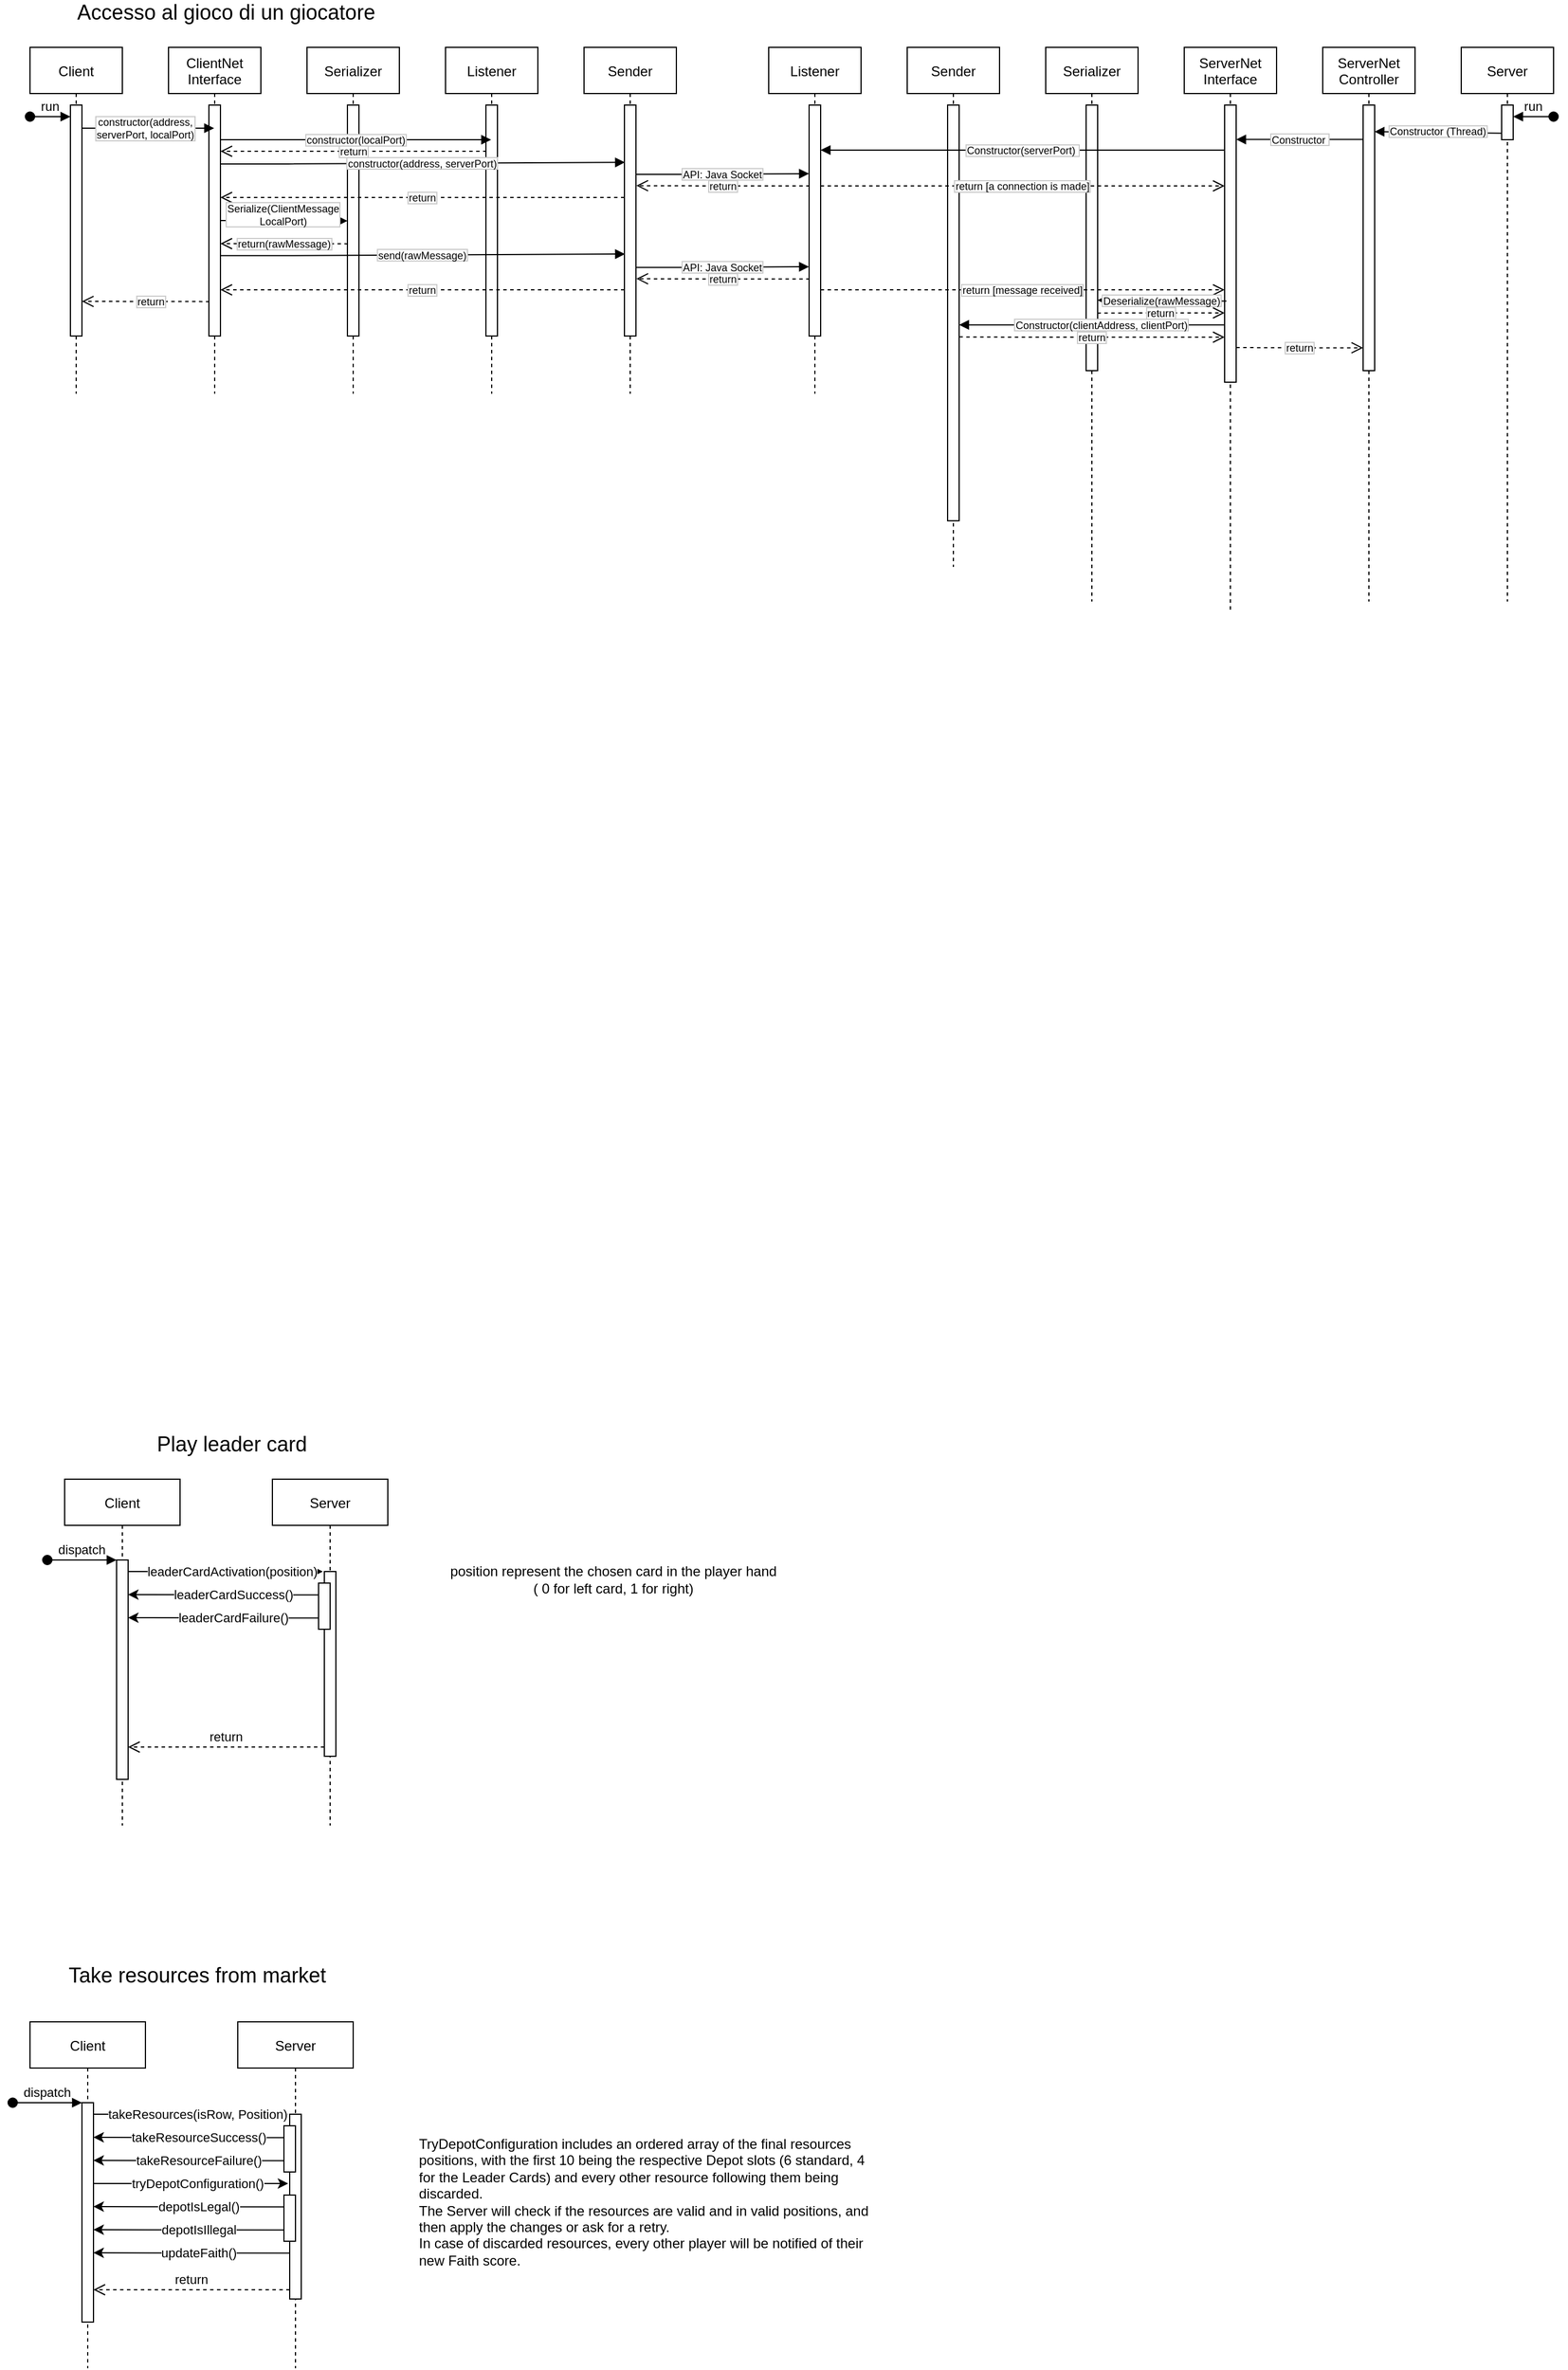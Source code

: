 <mxfile version="14.6.6" type="github">
  <diagram id="kgpKYQtTHZ0yAKxKKP6v" name="Page-1">
    <mxGraphModel dx="824" dy="578" grid="1" gridSize="5" guides="1" tooltips="0" connect="1" arrows="0" fold="1" page="1" pageScale="1" pageWidth="1654" pageHeight="1169" background="none" math="0" shadow="0">
      <root>
        <mxCell id="0" />
        <mxCell id="1" parent="0" />
        <mxCell id="1gG3ntM72JU_8PpS5YJa-1" value="cv" style="endArrow=classic;html=1;fillColor=#FFFFFF;exitX=0;exitY=0.474;exitDx=0;exitDy=0;exitPerimeter=0;entryX=1.048;entryY=0.499;entryDx=0;entryDy=0;entryPerimeter=0;" edge="1" parent="1">
          <mxGeometry width="50" height="50" relative="1" as="geometry">
            <mxPoint x="294.52" y="1440.26" as="sourcePoint" />
            <mxPoint x="125.0" y="1440" as="targetPoint" />
          </mxGeometry>
        </mxCell>
        <mxCell id="1gG3ntM72JU_8PpS5YJa-2" value="leaderCardFailure()" style="edgeLabel;html=1;align=center;verticalAlign=middle;resizable=0;points=[];" vertex="1" connectable="0" parent="1gG3ntM72JU_8PpS5YJa-1">
          <mxGeometry x="0.276" y="1" relative="1" as="geometry">
            <mxPoint x="29.1" y="-1" as="offset" />
          </mxGeometry>
        </mxCell>
        <mxCell id="1gG3ntM72JU_8PpS5YJa-3" value="cv" style="endArrow=classic;html=1;fillColor=#FFFFFF;exitX=0;exitY=0.474;exitDx=0;exitDy=0;exitPerimeter=0;entryX=1.048;entryY=0.499;entryDx=0;entryDy=0;entryPerimeter=0;" edge="1" parent="1">
          <mxGeometry width="50" height="50" relative="1" as="geometry">
            <mxPoint x="294.52" y="1420.26" as="sourcePoint" />
            <mxPoint x="125.0" y="1420" as="targetPoint" />
          </mxGeometry>
        </mxCell>
        <mxCell id="1gG3ntM72JU_8PpS5YJa-4" value="leaderCardSuccess()" style="edgeLabel;html=1;align=center;verticalAlign=middle;resizable=0;points=[];" vertex="1" connectable="0" parent="1gG3ntM72JU_8PpS5YJa-3">
          <mxGeometry x="0.276" y="1" relative="1" as="geometry">
            <mxPoint x="29.1" y="-1" as="offset" />
          </mxGeometry>
        </mxCell>
        <mxCell id="1gG3ntM72JU_8PpS5YJa-12" value="Client" style="shape=umlLifeline;perimeter=lifelinePerimeter;container=1;collapsible=0;recursiveResize=0;shadow=0;strokeWidth=1;" vertex="1" parent="1">
          <mxGeometry x="70" y="1320" width="100" height="300" as="geometry" />
        </mxCell>
        <mxCell id="1gG3ntM72JU_8PpS5YJa-13" value="" style="points=[];perimeter=orthogonalPerimeter;shadow=0;strokeWidth=1;" vertex="1" parent="1gG3ntM72JU_8PpS5YJa-12">
          <mxGeometry x="45" y="70" width="10" height="190" as="geometry" />
        </mxCell>
        <mxCell id="1gG3ntM72JU_8PpS5YJa-14" value="dispatch" style="verticalAlign=bottom;startArrow=oval;endArrow=block;startSize=8;shadow=0;strokeWidth=1;" edge="1" parent="1gG3ntM72JU_8PpS5YJa-12" target="1gG3ntM72JU_8PpS5YJa-13">
          <mxGeometry relative="1" as="geometry">
            <mxPoint x="-15" y="70" as="sourcePoint" />
          </mxGeometry>
        </mxCell>
        <mxCell id="1gG3ntM72JU_8PpS5YJa-15" value="Server" style="shape=umlLifeline;perimeter=lifelinePerimeter;container=1;collapsible=0;recursiveResize=0;shadow=0;strokeWidth=1;" vertex="1" parent="1">
          <mxGeometry x="250" y="1320" width="100" height="300" as="geometry" />
        </mxCell>
        <mxCell id="1gG3ntM72JU_8PpS5YJa-16" value="" style="points=[];perimeter=orthogonalPerimeter;shadow=0;strokeWidth=1;" vertex="1" parent="1gG3ntM72JU_8PpS5YJa-15">
          <mxGeometry x="45" y="80" width="10" height="160" as="geometry" />
        </mxCell>
        <mxCell id="1gG3ntM72JU_8PpS5YJa-17" value="" style="points=[];perimeter=orthogonalPerimeter;shadow=0;strokeWidth=1;" vertex="1" parent="1gG3ntM72JU_8PpS5YJa-15">
          <mxGeometry x="40" y="90" width="10" height="40" as="geometry" />
        </mxCell>
        <mxCell id="1gG3ntM72JU_8PpS5YJa-18" value="return" style="verticalAlign=bottom;endArrow=open;dashed=1;endSize=8;exitX=0;exitY=0.95;shadow=0;strokeWidth=1;" edge="1" parent="1" source="1gG3ntM72JU_8PpS5YJa-16" target="1gG3ntM72JU_8PpS5YJa-13">
          <mxGeometry relative="1" as="geometry">
            <mxPoint x="225" y="1476" as="targetPoint" />
          </mxGeometry>
        </mxCell>
        <mxCell id="1gG3ntM72JU_8PpS5YJa-19" value="Client" style="shape=umlLifeline;perimeter=lifelinePerimeter;container=1;collapsible=0;recursiveResize=0;shadow=0;strokeWidth=1;" vertex="1" parent="1">
          <mxGeometry x="40" y="1790" width="100" height="300" as="geometry" />
        </mxCell>
        <mxCell id="1gG3ntM72JU_8PpS5YJa-20" value="" style="points=[];perimeter=orthogonalPerimeter;shadow=0;strokeWidth=1;" vertex="1" parent="1gG3ntM72JU_8PpS5YJa-19">
          <mxGeometry x="45" y="70" width="10" height="190" as="geometry" />
        </mxCell>
        <mxCell id="1gG3ntM72JU_8PpS5YJa-21" value="dispatch" style="verticalAlign=bottom;startArrow=oval;endArrow=block;startSize=8;shadow=0;strokeWidth=1;" edge="1" parent="1gG3ntM72JU_8PpS5YJa-19" target="1gG3ntM72JU_8PpS5YJa-20">
          <mxGeometry relative="1" as="geometry">
            <mxPoint x="-15" y="70" as="sourcePoint" />
          </mxGeometry>
        </mxCell>
        <mxCell id="1gG3ntM72JU_8PpS5YJa-22" value="Server" style="shape=umlLifeline;perimeter=lifelinePerimeter;container=1;collapsible=0;recursiveResize=0;shadow=0;strokeWidth=1;" vertex="1" parent="1">
          <mxGeometry x="220" y="1790" width="100" height="300" as="geometry" />
        </mxCell>
        <mxCell id="1gG3ntM72JU_8PpS5YJa-23" value="" style="points=[];perimeter=orthogonalPerimeter;shadow=0;strokeWidth=1;" vertex="1" parent="1gG3ntM72JU_8PpS5YJa-22">
          <mxGeometry x="45" y="80" width="10" height="160" as="geometry" />
        </mxCell>
        <mxCell id="1gG3ntM72JU_8PpS5YJa-24" value="return" style="verticalAlign=bottom;endArrow=open;dashed=1;endSize=8;exitX=0;exitY=0.95;shadow=0;strokeWidth=1;" edge="1" parent="1" source="1gG3ntM72JU_8PpS5YJa-23" target="1gG3ntM72JU_8PpS5YJa-20">
          <mxGeometry relative="1" as="geometry">
            <mxPoint x="195" y="1946" as="targetPoint" />
          </mxGeometry>
        </mxCell>
        <mxCell id="1gG3ntM72JU_8PpS5YJa-25" value="&lt;span style=&quot;font-size: 18px&quot;&gt;Take resources from market&lt;/span&gt;" style="text;html=1;strokeColor=none;fillColor=none;align=center;verticalAlign=middle;whiteSpace=wrap;" vertex="1" parent="1">
          <mxGeometry x="65" y="1740" width="240" height="20" as="geometry" />
        </mxCell>
        <mxCell id="1gG3ntM72JU_8PpS5YJa-26" value="&lt;span style=&quot;font-size: 18px&quot;&gt;Play leader card&lt;/span&gt;" style="text;html=1;strokeColor=none;fillColor=none;align=center;verticalAlign=middle;whiteSpace=wrap;" vertex="1" parent="1">
          <mxGeometry x="140" y="1280" width="150" height="20" as="geometry" />
        </mxCell>
        <mxCell id="1gG3ntM72JU_8PpS5YJa-27" value="Client" style="shape=umlLifeline;perimeter=lifelinePerimeter;container=1;collapsible=0;recursiveResize=0;shadow=0;strokeWidth=1;" vertex="1" parent="1">
          <mxGeometry x="40" y="80" width="80" height="300" as="geometry" />
        </mxCell>
        <mxCell id="1gG3ntM72JU_8PpS5YJa-28" value="" style="points=[];perimeter=orthogonalPerimeter;shadow=0;strokeWidth=1;" vertex="1" parent="1gG3ntM72JU_8PpS5YJa-27">
          <mxGeometry x="35" y="50" width="10" height="200" as="geometry" />
        </mxCell>
        <mxCell id="1gG3ntM72JU_8PpS5YJa-29" value="run" style="verticalAlign=bottom;startArrow=oval;endArrow=block;startSize=8;shadow=0;strokeWidth=1;" edge="1" parent="1gG3ntM72JU_8PpS5YJa-27" target="1gG3ntM72JU_8PpS5YJa-28">
          <mxGeometry relative="1" as="geometry">
            <mxPoint y="60" as="sourcePoint" />
          </mxGeometry>
        </mxCell>
        <mxCell id="1gG3ntM72JU_8PpS5YJa-37" value="&lt;font style=&quot;font-size: 18px&quot;&gt;Accesso al gioco di un giocatore&lt;/font&gt;" style="text;html=1;strokeColor=none;fillColor=none;align=center;verticalAlign=middle;whiteSpace=wrap;" vertex="1" parent="1">
          <mxGeometry x="40" y="40" width="340" height="20" as="geometry" />
        </mxCell>
        <mxCell id="1gG3ntM72JU_8PpS5YJa-46" value="&lt;p&gt;TryDepotConfiguration includes an ordered array of the final resources positions, with the first 10 being the respective Depot slots (6 standard, 4 for the Leader Cards) and every other resource following them being discarded.&lt;br&gt;The Server will check if the resources are valid and in valid positions, and then apply the changes or ask for a retry.&lt;br&gt;In case of discarded resources, every other player will be notified of their new Faith score.&lt;/p&gt;" style="text;whiteSpace=wrap;html=1;" vertex="1" parent="1">
          <mxGeometry x="375" y="1870" width="400" height="150" as="geometry" />
        </mxCell>
        <mxCell id="1gG3ntM72JU_8PpS5YJa-66" value="" style="endArrow=classic;html=1;fillColor=#FFFFFF;entryX=-0.135;entryY=0.211;entryDx=0;entryDy=0;entryPerimeter=0;" edge="1" parent="1">
          <mxGeometry width="50" height="50" relative="1" as="geometry">
            <mxPoint x="125" y="1400" as="sourcePoint" />
            <mxPoint x="293.65" y="1400" as="targetPoint" />
          </mxGeometry>
        </mxCell>
        <mxCell id="1gG3ntM72JU_8PpS5YJa-67" value="leaderCardActivation(position)" style="edgeLabel;html=1;align=center;verticalAlign=middle;resizable=0;points=[];" vertex="1" connectable="0" parent="1gG3ntM72JU_8PpS5YJa-66">
          <mxGeometry x="-0.366" y="2" relative="1" as="geometry">
            <mxPoint x="36.48" y="2" as="offset" />
          </mxGeometry>
        </mxCell>
        <mxCell id="1gG3ntM72JU_8PpS5YJa-68" value="cv" style="endArrow=classic;html=1;fillColor=#FFFFFF;exitX=0;exitY=0.474;exitDx=0;exitDy=0;exitPerimeter=0;entryX=1.048;entryY=0.499;entryDx=0;entryDy=0;entryPerimeter=0;" edge="1" parent="1">
          <mxGeometry width="50" height="50" relative="1" as="geometry">
            <mxPoint x="264.52" y="1910.26" as="sourcePoint" />
            <mxPoint x="95.0" y="1910" as="targetPoint" />
          </mxGeometry>
        </mxCell>
        <mxCell id="1gG3ntM72JU_8PpS5YJa-69" value="takeResourceFailure()" style="edgeLabel;html=1;align=center;verticalAlign=middle;resizable=0;points=[];" vertex="1" connectable="0" parent="1gG3ntM72JU_8PpS5YJa-68">
          <mxGeometry x="0.276" y="1" relative="1" as="geometry">
            <mxPoint x="29.1" y="-1" as="offset" />
          </mxGeometry>
        </mxCell>
        <mxCell id="1gG3ntM72JU_8PpS5YJa-70" value="cv" style="endArrow=classic;html=1;fillColor=#FFFFFF;exitX=0;exitY=0.474;exitDx=0;exitDy=0;exitPerimeter=0;entryX=1.048;entryY=0.499;entryDx=0;entryDy=0;entryPerimeter=0;" edge="1" parent="1">
          <mxGeometry width="50" height="50" relative="1" as="geometry">
            <mxPoint x="264.52" y="1890.26" as="sourcePoint" />
            <mxPoint x="95.0" y="1890" as="targetPoint" />
          </mxGeometry>
        </mxCell>
        <mxCell id="1gG3ntM72JU_8PpS5YJa-71" value="takeResourceSuccess()" style="edgeLabel;html=1;align=center;verticalAlign=middle;resizable=0;points=[];" vertex="1" connectable="0" parent="1gG3ntM72JU_8PpS5YJa-70">
          <mxGeometry x="0.276" y="1" relative="1" as="geometry">
            <mxPoint x="29.1" y="-1" as="offset" />
          </mxGeometry>
        </mxCell>
        <mxCell id="1gG3ntM72JU_8PpS5YJa-72" value="" style="points=[];perimeter=orthogonalPerimeter;shadow=0;strokeWidth=1;" vertex="1" parent="1">
          <mxGeometry x="260" y="1880" width="10" height="40" as="geometry" />
        </mxCell>
        <mxCell id="1gG3ntM72JU_8PpS5YJa-73" value="" style="endArrow=classic;html=1;fillColor=#FFFFFF;entryX=-0.135;entryY=0.211;entryDx=0;entryDy=0;entryPerimeter=0;" edge="1" parent="1">
          <mxGeometry width="50" height="50" relative="1" as="geometry">
            <mxPoint x="95" y="1870" as="sourcePoint" />
            <mxPoint x="263.65" y="1870" as="targetPoint" />
          </mxGeometry>
        </mxCell>
        <mxCell id="1gG3ntM72JU_8PpS5YJa-74" value="takeResources(isRow, Position)" style="edgeLabel;html=1;align=center;verticalAlign=middle;resizable=0;points=[];" vertex="1" connectable="0" parent="1gG3ntM72JU_8PpS5YJa-73">
          <mxGeometry x="-0.366" y="2" relative="1" as="geometry">
            <mxPoint x="36.48" y="2" as="offset" />
          </mxGeometry>
        </mxCell>
        <mxCell id="1gG3ntM72JU_8PpS5YJa-75" value="cv" style="endArrow=classic;html=1;fillColor=#FFFFFF;exitX=0;exitY=0.474;exitDx=0;exitDy=0;exitPerimeter=0;entryX=1.048;entryY=0.499;entryDx=0;entryDy=0;entryPerimeter=0;" edge="1" parent="1">
          <mxGeometry width="50" height="50" relative="1" as="geometry">
            <mxPoint x="264.52" y="1970.26" as="sourcePoint" />
            <mxPoint x="95.0" y="1970" as="targetPoint" />
          </mxGeometry>
        </mxCell>
        <mxCell id="1gG3ntM72JU_8PpS5YJa-76" value="depotIsIllegal" style="edgeLabel;html=1;align=center;verticalAlign=middle;resizable=0;points=[];" vertex="1" connectable="0" parent="1gG3ntM72JU_8PpS5YJa-75">
          <mxGeometry x="0.276" y="1" relative="1" as="geometry">
            <mxPoint x="29.1" y="-1" as="offset" />
          </mxGeometry>
        </mxCell>
        <mxCell id="1gG3ntM72JU_8PpS5YJa-77" value="cv" style="endArrow=classic;html=1;fillColor=#FFFFFF;exitX=0;exitY=0.474;exitDx=0;exitDy=0;exitPerimeter=0;entryX=1.048;entryY=0.499;entryDx=0;entryDy=0;entryPerimeter=0;" edge="1" parent="1">
          <mxGeometry width="50" height="50" relative="1" as="geometry">
            <mxPoint x="264.52" y="1950.26" as="sourcePoint" />
            <mxPoint x="95.0" y="1950" as="targetPoint" />
          </mxGeometry>
        </mxCell>
        <mxCell id="1gG3ntM72JU_8PpS5YJa-78" value="depotIsLegal()" style="edgeLabel;html=1;align=center;verticalAlign=middle;resizable=0;points=[];" vertex="1" connectable="0" parent="1gG3ntM72JU_8PpS5YJa-77">
          <mxGeometry x="0.276" y="1" relative="1" as="geometry">
            <mxPoint x="29.1" y="-1" as="offset" />
          </mxGeometry>
        </mxCell>
        <mxCell id="1gG3ntM72JU_8PpS5YJa-79" value="" style="points=[];perimeter=orthogonalPerimeter;shadow=0;strokeWidth=1;" vertex="1" parent="1">
          <mxGeometry x="260" y="1940" width="10" height="40" as="geometry" />
        </mxCell>
        <mxCell id="1gG3ntM72JU_8PpS5YJa-80" value="" style="endArrow=classic;html=1;fillColor=#FFFFFF;entryX=-0.135;entryY=0.211;entryDx=0;entryDy=0;entryPerimeter=0;" edge="1" parent="1">
          <mxGeometry width="50" height="50" relative="1" as="geometry">
            <mxPoint x="95" y="1930" as="sourcePoint" />
            <mxPoint x="263.65" y="1930" as="targetPoint" />
          </mxGeometry>
        </mxCell>
        <mxCell id="1gG3ntM72JU_8PpS5YJa-81" value="tryDepotConfiguration()" style="edgeLabel;html=1;align=center;verticalAlign=middle;resizable=0;points=[];" vertex="1" connectable="0" parent="1gG3ntM72JU_8PpS5YJa-80">
          <mxGeometry x="-0.366" y="2" relative="1" as="geometry">
            <mxPoint x="36.48" y="2" as="offset" />
          </mxGeometry>
        </mxCell>
        <mxCell id="1gG3ntM72JU_8PpS5YJa-82" value="cv" style="endArrow=classic;html=1;fillColor=#FFFFFF;exitX=0;exitY=0.474;exitDx=0;exitDy=0;exitPerimeter=0;entryX=1.048;entryY=0.499;entryDx=0;entryDy=0;entryPerimeter=0;" edge="1" parent="1">
          <mxGeometry width="50" height="50" relative="1" as="geometry">
            <mxPoint x="264.52" y="1990.26" as="sourcePoint" />
            <mxPoint x="95.0" y="1990" as="targetPoint" />
          </mxGeometry>
        </mxCell>
        <mxCell id="1gG3ntM72JU_8PpS5YJa-83" value="updateFaith()" style="edgeLabel;html=1;align=center;verticalAlign=middle;resizable=0;points=[];" vertex="1" connectable="0" parent="1gG3ntM72JU_8PpS5YJa-82">
          <mxGeometry x="0.276" y="1" relative="1" as="geometry">
            <mxPoint x="29.1" y="-1" as="offset" />
          </mxGeometry>
        </mxCell>
        <mxCell id="1gG3ntM72JU_8PpS5YJa-84" value="position represent the chosen card in the player hand&lt;br&gt;( 0 for left card, 1 for right)" style="text;html=1;align=center;verticalAlign=left;resizable=0;points=[];autosize=1;strokeColor=none;" vertex="1" parent="1">
          <mxGeometry x="395" y="1385" width="300" height="30" as="geometry" />
        </mxCell>
        <mxCell id="1gG3ntM72JU_8PpS5YJa-85" value="ClientNet&#xa;Interface" style="shape=umlLifeline;perimeter=lifelinePerimeter;container=1;collapsible=0;recursiveResize=0;shadow=0;strokeWidth=1;" vertex="1" parent="1">
          <mxGeometry x="160" y="80" width="80" height="300" as="geometry" />
        </mxCell>
        <mxCell id="1gG3ntM72JU_8PpS5YJa-86" value="" style="points=[];perimeter=orthogonalPerimeter;shadow=0;strokeWidth=1;" vertex="1" parent="1gG3ntM72JU_8PpS5YJa-85">
          <mxGeometry x="35" y="50" width="10" height="200" as="geometry" />
        </mxCell>
        <mxCell id="1gG3ntM72JU_8PpS5YJa-88" value="constructor(address, &#xa;serverPort, localPort)" style="verticalAlign=middle;endArrow=block;shadow=0;strokeWidth=1;labelBorderColor=#CCCCCC;fontSize=9;" edge="1" parent="1" source="1gG3ntM72JU_8PpS5YJa-28" target="1gG3ntM72JU_8PpS5YJa-85">
          <mxGeometry x="-0.039" relative="1" as="geometry">
            <mxPoint x="130" y="230" as="sourcePoint" />
            <mxPoint x="194" y="150" as="targetPoint" />
            <Array as="points">
              <mxPoint x="140" y="150" />
            </Array>
            <mxPoint as="offset" />
          </mxGeometry>
        </mxCell>
        <mxCell id="1gG3ntM72JU_8PpS5YJa-90" value="Serializer" style="shape=umlLifeline;perimeter=lifelinePerimeter;container=1;collapsible=0;recursiveResize=0;shadow=0;strokeWidth=1;" vertex="1" parent="1">
          <mxGeometry x="280" y="80" width="80" height="300" as="geometry" />
        </mxCell>
        <mxCell id="1gG3ntM72JU_8PpS5YJa-91" value="" style="points=[];perimeter=orthogonalPerimeter;shadow=0;strokeWidth=1;" vertex="1" parent="1gG3ntM72JU_8PpS5YJa-90">
          <mxGeometry x="35" y="50" width="10" height="200" as="geometry" />
        </mxCell>
        <mxCell id="1gG3ntM72JU_8PpS5YJa-92" value="Listener" style="shape=umlLifeline;perimeter=lifelinePerimeter;container=1;collapsible=0;recursiveResize=0;shadow=0;strokeWidth=1;" vertex="1" parent="1">
          <mxGeometry x="400" y="80" width="80" height="300" as="geometry" />
        </mxCell>
        <mxCell id="1gG3ntM72JU_8PpS5YJa-93" value="" style="points=[];perimeter=orthogonalPerimeter;shadow=0;strokeWidth=1;" vertex="1" parent="1gG3ntM72JU_8PpS5YJa-92">
          <mxGeometry x="35" y="50" width="10" height="200" as="geometry" />
        </mxCell>
        <mxCell id="1gG3ntM72JU_8PpS5YJa-94" value="Sender" style="shape=umlLifeline;perimeter=lifelinePerimeter;container=1;collapsible=0;recursiveResize=0;shadow=0;strokeWidth=1;" vertex="1" parent="1">
          <mxGeometry x="520" y="80" width="80" height="300" as="geometry" />
        </mxCell>
        <mxCell id="1gG3ntM72JU_8PpS5YJa-95" value="" style="points=[];perimeter=orthogonalPerimeter;shadow=0;strokeWidth=1;" vertex="1" parent="1gG3ntM72JU_8PpS5YJa-94">
          <mxGeometry x="35" y="50" width="10" height="200" as="geometry" />
        </mxCell>
        <mxCell id="1gG3ntM72JU_8PpS5YJa-96" value="Listener" style="shape=umlLifeline;perimeter=lifelinePerimeter;container=1;collapsible=0;recursiveResize=0;shadow=0;strokeWidth=1;" vertex="1" parent="1">
          <mxGeometry x="680" y="80" width="80" height="300" as="geometry" />
        </mxCell>
        <mxCell id="1gG3ntM72JU_8PpS5YJa-97" value="" style="points=[];perimeter=orthogonalPerimeter;shadow=0;strokeWidth=1;" vertex="1" parent="1gG3ntM72JU_8PpS5YJa-96">
          <mxGeometry x="35" y="50" width="10" height="200" as="geometry" />
        </mxCell>
        <mxCell id="1gG3ntM72JU_8PpS5YJa-98" value="Sender" style="shape=umlLifeline;perimeter=lifelinePerimeter;container=1;collapsible=0;recursiveResize=0;shadow=0;strokeWidth=1;" vertex="1" parent="1">
          <mxGeometry x="800" y="80" width="80" height="450" as="geometry" />
        </mxCell>
        <mxCell id="1gG3ntM72JU_8PpS5YJa-99" value="" style="points=[];perimeter=orthogonalPerimeter;shadow=0;strokeWidth=1;" vertex="1" parent="1gG3ntM72JU_8PpS5YJa-98">
          <mxGeometry x="35" y="50" width="10" height="360" as="geometry" />
        </mxCell>
        <mxCell id="1gG3ntM72JU_8PpS5YJa-100" value="Serializer" style="shape=umlLifeline;perimeter=lifelinePerimeter;container=1;collapsible=0;recursiveResize=0;shadow=0;strokeWidth=1;" vertex="1" parent="1">
          <mxGeometry x="920" y="80" width="80" height="480" as="geometry" />
        </mxCell>
        <mxCell id="1gG3ntM72JU_8PpS5YJa-101" value="" style="points=[];perimeter=orthogonalPerimeter;shadow=0;strokeWidth=1;" vertex="1" parent="1gG3ntM72JU_8PpS5YJa-100">
          <mxGeometry x="35" y="50" width="10" height="230" as="geometry" />
        </mxCell>
        <mxCell id="1gG3ntM72JU_8PpS5YJa-102" value="ServerNet&#xa;Interface" style="shape=umlLifeline;perimeter=lifelinePerimeter;container=1;collapsible=0;recursiveResize=0;shadow=0;strokeWidth=1;labelBackgroundColor=#ffffff;" vertex="1" parent="1">
          <mxGeometry x="1040" y="80" width="80" height="490" as="geometry" />
        </mxCell>
        <mxCell id="1gG3ntM72JU_8PpS5YJa-103" value="" style="points=[];perimeter=orthogonalPerimeter;shadow=0;strokeWidth=1;labelBackgroundColor=#ffffff;labelBorderColor=none;rounded=0;glass=0;fillColor=#FFFFFF;" vertex="1" parent="1gG3ntM72JU_8PpS5YJa-102">
          <mxGeometry x="35" y="50" width="10" height="240" as="geometry" />
        </mxCell>
        <mxCell id="1gG3ntM72JU_8PpS5YJa-104" value="ServerNet&#xa;Controller" style="shape=umlLifeline;perimeter=lifelinePerimeter;container=1;collapsible=0;recursiveResize=0;shadow=0;strokeWidth=1;" vertex="1" parent="1">
          <mxGeometry x="1160" y="80" width="80" height="480" as="geometry" />
        </mxCell>
        <mxCell id="1gG3ntM72JU_8PpS5YJa-105" value="" style="points=[];perimeter=orthogonalPerimeter;shadow=0;strokeWidth=1;" vertex="1" parent="1gG3ntM72JU_8PpS5YJa-104">
          <mxGeometry x="35" y="50" width="10" height="230" as="geometry" />
        </mxCell>
        <mxCell id="1gG3ntM72JU_8PpS5YJa-106" value="Server" style="shape=umlLifeline;perimeter=lifelinePerimeter;container=1;collapsible=0;recursiveResize=0;shadow=0;strokeWidth=1;" vertex="1" parent="1">
          <mxGeometry x="1280" y="80" width="80" height="480" as="geometry" />
        </mxCell>
        <mxCell id="1gG3ntM72JU_8PpS5YJa-107" value="" style="points=[];perimeter=orthogonalPerimeter;shadow=0;strokeWidth=1;" vertex="1" parent="1gG3ntM72JU_8PpS5YJa-106">
          <mxGeometry x="35" y="50" width="10" height="30" as="geometry" />
        </mxCell>
        <mxCell id="1gG3ntM72JU_8PpS5YJa-109" value="constructor(localPort)" style="verticalAlign=middle;endArrow=block;shadow=0;strokeWidth=1;labelBorderColor=#CCCCCC;fontSize=9;" edge="1" parent="1">
          <mxGeometry relative="1" as="geometry">
            <mxPoint x="205.5" y="160" as="sourcePoint" />
            <mxPoint x="439.5" y="160" as="targetPoint" />
            <Array as="points">
              <mxPoint x="261" y="160" />
            </Array>
          </mxGeometry>
        </mxCell>
        <mxCell id="1gG3ntM72JU_8PpS5YJa-111" value="return" style="verticalAlign=middle;endArrow=open;dashed=1;endSize=8;shadow=0;strokeWidth=1;sketch=0;align=center;labelBorderColor=#CCCCCC;fontSize=9;exitX=0.053;exitY=0.2;exitDx=0;exitDy=0;exitPerimeter=0;" edge="1" parent="1" source="1gG3ntM72JU_8PpS5YJa-93">
          <mxGeometry x="0.0" relative="1" as="geometry">
            <mxPoint x="205.05" y="170" as="targetPoint" />
            <mxPoint x="430" y="170" as="sourcePoint" />
            <Array as="points">
              <mxPoint x="354.95" y="170" />
              <mxPoint x="264.95" y="170" />
            </Array>
            <mxPoint as="offset" />
          </mxGeometry>
        </mxCell>
        <mxCell id="1gG3ntM72JU_8PpS5YJa-112" value="constructor(address, serverPort)" style="verticalAlign=middle;endArrow=block;shadow=0;strokeWidth=1;labelBorderColor=#CCCCCC;fontSize=9;entryX=0.048;entryY=0.243;entryDx=0;entryDy=0;entryPerimeter=0;" edge="1" parent="1">
          <mxGeometry relative="1" as="geometry">
            <mxPoint x="205" y="181" as="sourcePoint" />
            <mxPoint x="555.48" y="179.6" as="targetPoint" />
            <Array as="points">
              <mxPoint x="253.5" y="181" />
            </Array>
          </mxGeometry>
        </mxCell>
        <mxCell id="1gG3ntM72JU_8PpS5YJa-113" value="API: Java Socket" style="verticalAlign=middle;endArrow=block;shadow=0;strokeWidth=1;labelBorderColor=#CCCCCC;fontSize=9;entryX=-0.014;entryY=0.302;entryDx=0;entryDy=0;entryPerimeter=0;" edge="1" parent="1">
          <mxGeometry relative="1" as="geometry">
            <mxPoint x="565" y="190" as="sourcePoint" />
            <mxPoint x="714.86" y="189.4" as="targetPoint" />
            <Array as="points">
              <mxPoint x="613.5" y="190" />
            </Array>
          </mxGeometry>
        </mxCell>
        <mxCell id="1gG3ntM72JU_8PpS5YJa-114" value="return" style="verticalAlign=middle;endArrow=open;dashed=1;endSize=8;shadow=0;strokeWidth=1;sketch=0;align=center;labelBorderColor=#CCCCCC;fontSize=9;exitX=0.053;exitY=0.2;exitDx=0;exitDy=0;exitPerimeter=0;entryX=1.04;entryY=0.349;entryDx=0;entryDy=0;entryPerimeter=0;" edge="1" parent="1">
          <mxGeometry x="0.0" relative="1" as="geometry">
            <mxPoint x="565.4" y="199.8" as="targetPoint" />
            <mxPoint x="715.48" y="200" as="sourcePoint" />
            <Array as="points">
              <mxPoint x="634.9" y="200" />
            </Array>
            <mxPoint as="offset" />
          </mxGeometry>
        </mxCell>
        <mxCell id="1gG3ntM72JU_8PpS5YJa-115" value="return [a connection is made]" style="verticalAlign=middle;endArrow=open;dashed=1;endSize=8;shadow=0;strokeWidth=1;sketch=0;align=center;labelBorderColor=#CCCCCC;fontSize=9;" edge="1" parent="1" target="1gG3ntM72JU_8PpS5YJa-103">
          <mxGeometry x="0.0" relative="1" as="geometry">
            <mxPoint x="1050" y="200" as="targetPoint" />
            <mxPoint x="725" y="200" as="sourcePoint" />
            <Array as="points">
              <mxPoint x="780" y="200" />
            </Array>
            <mxPoint as="offset" />
          </mxGeometry>
        </mxCell>
        <mxCell id="1gG3ntM72JU_8PpS5YJa-116" value="run" style="verticalAlign=bottom;startArrow=oval;endArrow=block;startSize=8;shadow=0;strokeWidth=1;" edge="1" parent="1" target="1gG3ntM72JU_8PpS5YJa-107">
          <mxGeometry relative="1" as="geometry">
            <mxPoint x="1360" y="140" as="sourcePoint" />
            <mxPoint x="1360" y="140" as="targetPoint" />
          </mxGeometry>
        </mxCell>
        <mxCell id="1gG3ntM72JU_8PpS5YJa-118" value="Constructor (Thread)" style="verticalAlign=middle;endArrow=block;shadow=0;strokeWidth=1;labelBorderColor=#CCCCCC;fontSize=9;exitX=-0.014;exitY=0.812;exitDx=0;exitDy=0;exitPerimeter=0;entryX=0.987;entryY=0.1;entryDx=0;entryDy=0;entryPerimeter=0;" edge="1" parent="1" source="1gG3ntM72JU_8PpS5YJa-107" target="1gG3ntM72JU_8PpS5YJa-105">
          <mxGeometry x="-0.002" y="-1" relative="1" as="geometry">
            <mxPoint x="1270" y="140" as="sourcePoint" />
            <mxPoint x="1210" y="150" as="targetPoint" />
            <Array as="points" />
            <mxPoint as="offset" />
          </mxGeometry>
        </mxCell>
        <mxCell id="1gG3ntM72JU_8PpS5YJa-119" value="Constructor " style="verticalAlign=middle;endArrow=block;shadow=0;strokeWidth=1;labelBorderColor=#CCCCCC;fontSize=9;exitX=-0.162;exitY=0.154;exitDx=0;exitDy=0;exitPerimeter=0;" edge="1" parent="1">
          <mxGeometry relative="1" as="geometry">
            <mxPoint x="1195.38" y="159.8" as="sourcePoint" />
            <mxPoint x="1085" y="159.8" as="targetPoint" />
            <Array as="points" />
          </mxGeometry>
        </mxCell>
        <mxCell id="1gG3ntM72JU_8PpS5YJa-120" value="Constructor(serverPort) " style="verticalAlign=middle;endArrow=block;shadow=0;strokeWidth=1;labelBorderColor=#CCCCCC;fontSize=9;" edge="1" parent="1" source="1gG3ntM72JU_8PpS5YJa-103">
          <mxGeometry relative="1" as="geometry">
            <mxPoint x="1070" y="169" as="sourcePoint" />
            <mxPoint x="725" y="169" as="targetPoint" />
            <Array as="points" />
          </mxGeometry>
        </mxCell>
        <mxCell id="1gG3ntM72JU_8PpS5YJa-121" value="return" style="verticalAlign=middle;endArrow=open;dashed=1;endSize=8;shadow=0;strokeWidth=1;sketch=0;align=center;labelBorderColor=#CCCCCC;fontSize=9;" edge="1" parent="1" source="1gG3ntM72JU_8PpS5YJa-95" target="1gG3ntM72JU_8PpS5YJa-86">
          <mxGeometry x="0.0" relative="1" as="geometry">
            <mxPoint x="230" y="209" as="targetPoint" />
            <mxPoint x="540" y="210" as="sourcePoint" />
            <Array as="points">
              <mxPoint x="479.5" y="210" />
            </Array>
            <mxPoint as="offset" />
          </mxGeometry>
        </mxCell>
        <mxCell id="1gG3ntM72JU_8PpS5YJa-123" value="Serialize(ClientMessage&#xa;LocalPort)&#xa;" style="verticalAlign=middle;endArrow=block;shadow=0;strokeWidth=1;labelBorderColor=#CCCCCC;fontSize=9;" edge="1" parent="1">
          <mxGeometry x="-0.006" relative="1" as="geometry">
            <mxPoint x="205" y="230" as="sourcePoint" />
            <mxPoint x="315" y="230.3" as="targetPoint" />
            <Array as="points">
              <mxPoint x="259.64" y="230.3" />
            </Array>
            <mxPoint as="offset" />
          </mxGeometry>
        </mxCell>
        <mxCell id="1gG3ntM72JU_8PpS5YJa-124" value="return(rawMessage)" style="verticalAlign=middle;endArrow=open;dashed=1;endSize=8;shadow=0;strokeWidth=1;sketch=0;align=center;labelBorderColor=#CCCCCC;fontSize=9;exitX=0.039;exitY=0.601;exitDx=0;exitDy=0;exitPerimeter=0;" edge="1" parent="1" source="1gG3ntM72JU_8PpS5YJa-91" target="1gG3ntM72JU_8PpS5YJa-86">
          <mxGeometry x="0.0" relative="1" as="geometry">
            <mxPoint x="230" y="250" as="targetPoint" />
            <mxPoint x="310" y="250" as="sourcePoint" />
            <Array as="points">
              <mxPoint x="290" y="250" />
            </Array>
            <mxPoint as="offset" />
          </mxGeometry>
        </mxCell>
        <mxCell id="1gG3ntM72JU_8PpS5YJa-125" value="send(rawMessage)" style="verticalAlign=middle;endArrow=block;shadow=0;strokeWidth=1;labelBorderColor=#CCCCCC;fontSize=9;entryX=0.048;entryY=0.243;entryDx=0;entryDy=0;entryPerimeter=0;" edge="1" parent="1">
          <mxGeometry relative="1" as="geometry">
            <mxPoint x="205" y="260.4" as="sourcePoint" />
            <mxPoint x="555.48" y="259.0" as="targetPoint" />
            <Array as="points">
              <mxPoint x="253.5" y="260.4" />
            </Array>
          </mxGeometry>
        </mxCell>
        <mxCell id="1gG3ntM72JU_8PpS5YJa-126" value="API: Java Socket" style="verticalAlign=middle;endArrow=block;shadow=0;strokeWidth=1;labelBorderColor=#CCCCCC;fontSize=9;entryX=-0.014;entryY=0.302;entryDx=0;entryDy=0;entryPerimeter=0;" edge="1" parent="1">
          <mxGeometry relative="1" as="geometry">
            <mxPoint x="565" y="270.6" as="sourcePoint" />
            <mxPoint x="714.86" y="270.0" as="targetPoint" />
            <Array as="points">
              <mxPoint x="613.5" y="270.6" />
            </Array>
          </mxGeometry>
        </mxCell>
        <mxCell id="1gG3ntM72JU_8PpS5YJa-127" value="return" style="verticalAlign=middle;endArrow=open;dashed=1;endSize=8;shadow=0;strokeWidth=1;sketch=0;align=center;labelBorderColor=#CCCCCC;fontSize=9;exitX=0.053;exitY=0.2;exitDx=0;exitDy=0;exitPerimeter=0;entryX=1.04;entryY=0.349;entryDx=0;entryDy=0;entryPerimeter=0;" edge="1" parent="1">
          <mxGeometry x="0.0" relative="1" as="geometry">
            <mxPoint x="565.4" y="280.4" as="targetPoint" />
            <mxPoint x="715.48" y="280.6" as="sourcePoint" />
            <Array as="points">
              <mxPoint x="634.9" y="280.6" />
            </Array>
            <mxPoint as="offset" />
          </mxGeometry>
        </mxCell>
        <mxCell id="1gG3ntM72JU_8PpS5YJa-129" value="return [message received]" style="verticalAlign=middle;endArrow=open;dashed=1;endSize=8;shadow=0;strokeWidth=1;sketch=0;align=center;labelBorderColor=#CCCCCC;fontSize=9;" edge="1" parent="1">
          <mxGeometry x="0.0" relative="1" as="geometry">
            <mxPoint x="1075" y="290" as="targetPoint" />
            <mxPoint x="725.0" y="290" as="sourcePoint" />
            <Array as="points">
              <mxPoint x="780" y="290" />
            </Array>
            <mxPoint as="offset" />
          </mxGeometry>
        </mxCell>
        <mxCell id="1gG3ntM72JU_8PpS5YJa-130" value="Deserialize(rawMessage)" style="verticalAlign=middle;endArrow=block;shadow=0;strokeWidth=1;labelBorderColor=#CCCCCC;fontSize=9;exitX=-0.162;exitY=0.154;exitDx=0;exitDy=0;exitPerimeter=0;entryX=0.879;entryY=0.15;entryDx=0;entryDy=0;entryPerimeter=0;" edge="1" parent="1">
          <mxGeometry relative="1" as="geometry">
            <mxPoint x="1076.59" y="299.8" as="sourcePoint" />
            <mxPoint x="965" y="299" as="targetPoint" />
            <Array as="points" />
          </mxGeometry>
        </mxCell>
        <mxCell id="1gG3ntM72JU_8PpS5YJa-131" value="return" style="verticalAlign=middle;endArrow=open;dashed=1;endSize=8;shadow=0;strokeWidth=1;sketch=0;align=center;labelBorderColor=#CCCCCC;fontSize=9;exitX=0.978;exitY=0.901;exitDx=0;exitDy=0;exitPerimeter=0;" edge="1" parent="1">
          <mxGeometry x="0.0" relative="1" as="geometry">
            <mxPoint x="1075" y="310" as="targetPoint" />
            <mxPoint x="964.78" y="310.2" as="sourcePoint" />
            <Array as="points">
              <mxPoint x="1000" y="310" />
            </Array>
            <mxPoint as="offset" />
          </mxGeometry>
        </mxCell>
        <mxCell id="1gG3ntM72JU_8PpS5YJa-132" value="Constructor(clientAddress, clientPort)" style="verticalAlign=middle;endArrow=block;shadow=0;strokeWidth=1;labelBorderColor=#CCCCCC;fontSize=9;exitX=0;exitY=0.793;exitDx=0;exitDy=0;exitPerimeter=0;" edge="1" parent="1" source="1gG3ntM72JU_8PpS5YJa-103" target="1gG3ntM72JU_8PpS5YJa-99">
          <mxGeometry x="-0.075" relative="1" as="geometry">
            <mxPoint x="1071.59" y="320.4" as="sourcePoint" />
            <mxPoint x="870" y="320" as="targetPoint" />
            <Array as="points" />
            <mxPoint as="offset" />
          </mxGeometry>
        </mxCell>
        <mxCell id="1gG3ntM72JU_8PpS5YJa-133" value="return" style="verticalAlign=middle;endArrow=open;dashed=1;endSize=8;shadow=0;strokeWidth=1;sketch=0;align=center;labelBorderColor=#CCCCCC;fontSize=9;exitX=1.019;exitY=0.555;exitDx=0;exitDy=0;exitPerimeter=0;" edge="1" parent="1">
          <mxGeometry x="0.0" relative="1" as="geometry">
            <mxPoint x="1075" y="331" as="targetPoint" />
            <mxPoint x="845.19" y="330.8" as="sourcePoint" />
            <Array as="points">
              <mxPoint x="895" y="331" />
            </Array>
            <mxPoint as="offset" />
          </mxGeometry>
        </mxCell>
        <mxCell id="1gG3ntM72JU_8PpS5YJa-134" value="return" style="verticalAlign=middle;endArrow=open;dashed=1;endSize=8;shadow=0;strokeWidth=1;sketch=0;align=center;labelBorderColor=#CCCCCC;fontSize=9;exitX=1.019;exitY=0.555;exitDx=0;exitDy=0;exitPerimeter=0;" edge="1" parent="1" target="1gG3ntM72JU_8PpS5YJa-105">
          <mxGeometry x="0.0" relative="1" as="geometry">
            <mxPoint x="1180" y="340" as="targetPoint" />
            <mxPoint x="1085.09" y="340.0" as="sourcePoint" />
            <Array as="points">
              <mxPoint x="1134.9" y="340.2" />
            </Array>
            <mxPoint as="offset" />
          </mxGeometry>
        </mxCell>
        <mxCell id="1gG3ntM72JU_8PpS5YJa-135" value="return" style="verticalAlign=middle;endArrow=open;dashed=1;endSize=8;shadow=0;strokeWidth=1;sketch=0;align=center;labelBorderColor=#CCCCCC;fontSize=9;" edge="1" parent="1">
          <mxGeometry x="0.0" relative="1" as="geometry">
            <mxPoint x="205" y="290" as="targetPoint" />
            <mxPoint x="555" y="290" as="sourcePoint" />
            <Array as="points">
              <mxPoint x="479.5" y="290" />
            </Array>
            <mxPoint as="offset" />
          </mxGeometry>
        </mxCell>
        <mxCell id="1gG3ntM72JU_8PpS5YJa-136" value="return" style="verticalAlign=middle;endArrow=open;dashed=1;endSize=8;shadow=0;strokeWidth=1;sketch=0;align=center;labelBorderColor=#CCCCCC;fontSize=9;exitX=0.039;exitY=0.601;exitDx=0;exitDy=0;exitPerimeter=0;" edge="1" parent="1">
          <mxGeometry x="-0.087" relative="1" as="geometry">
            <mxPoint x="85" y="300" as="targetPoint" />
            <mxPoint x="195.39" y="300.2" as="sourcePoint" />
            <Array as="points" />
            <mxPoint as="offset" />
          </mxGeometry>
        </mxCell>
      </root>
    </mxGraphModel>
  </diagram>
</mxfile>

